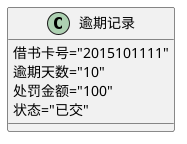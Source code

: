 @startuml
    Class 逾期记录{
    借书卡号="2015101111"
    逾期天数="10"
    处罚金额="100"
    状态="已交"
    }
    @enduml